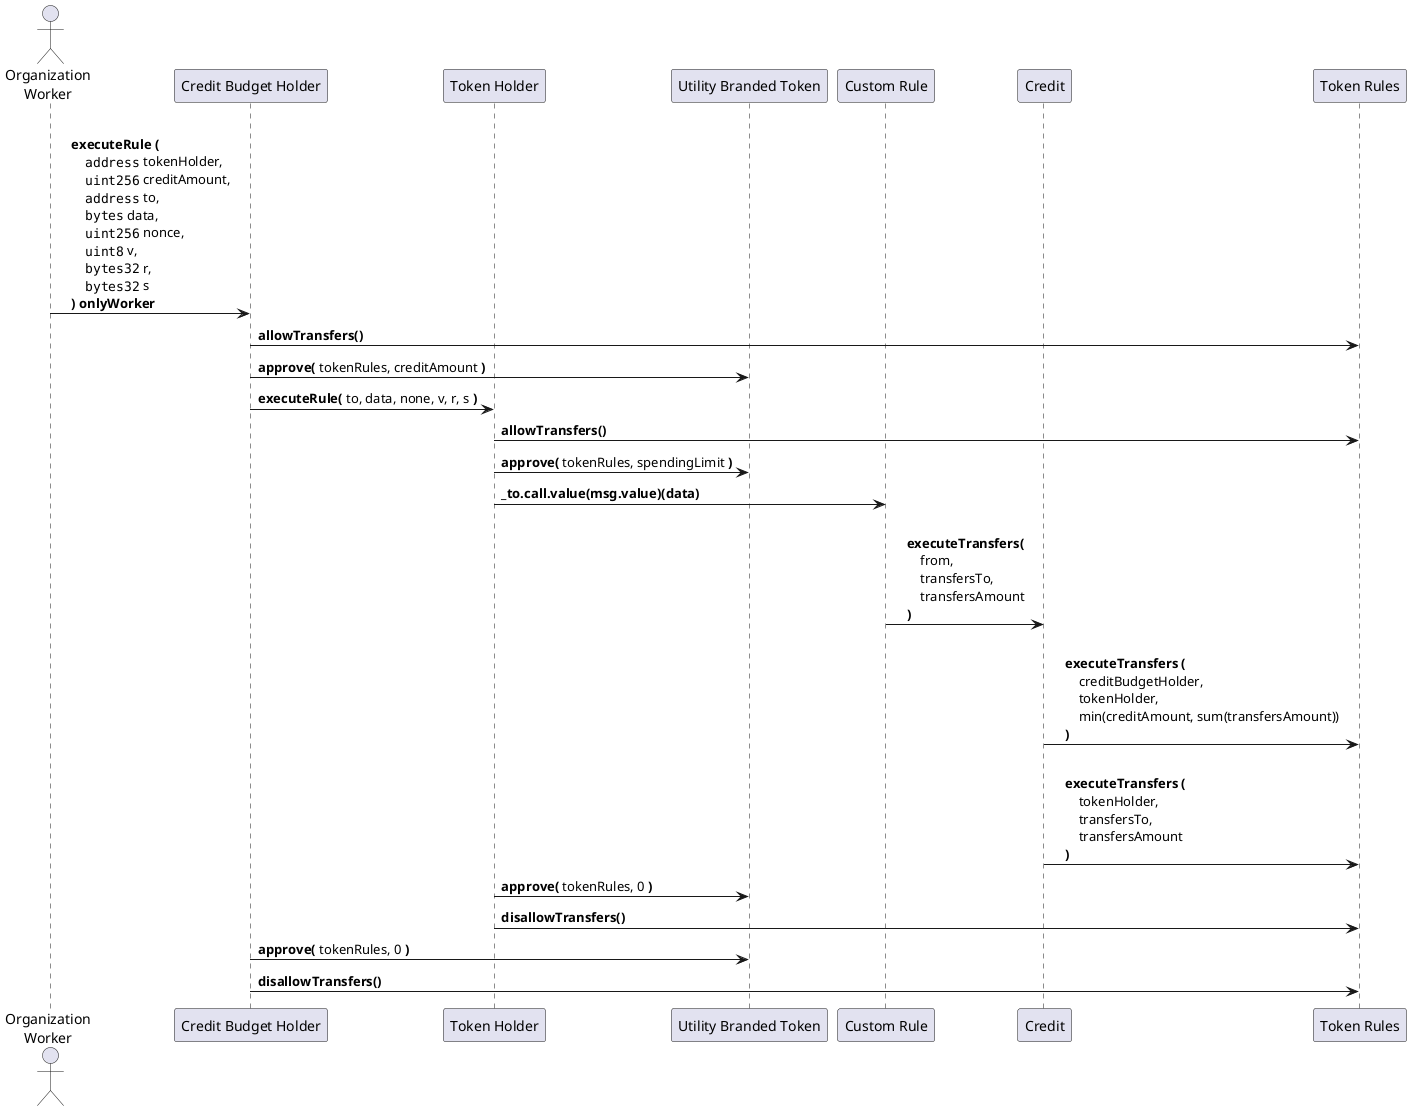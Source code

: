 @startuml credit-sequence-diagram

actor org_worker as "Organization\nWorker"
participant credit_budget_holder as "Credit Budget Holder"
participant token_holder as "Token Holder"
participant ubt as "Utility Branded Token"
participant custom_rule as "Custom Rule"
participant credit as "Credit"
participant token_rules as "Token Rules"

org_worker->credit_budget_holder: \n\
    **executeRule (**\n\
        ""address"" tokenHolder, \n\
        ""uint256"" creditAmount, \n\
        ""address"" to, \n\
        ""bytes"" data, \n\
        ""uint256"" nonce, \n\
        ""uint8"" v, \n\
        ""bytes32"" r, \n\
        ""bytes32"" s \n\
    **)** **onlyWorker**

credit_budget_holder->token_rules: **allowTransfers()**
credit_budget_holder->ubt: **approve( **tokenRules, creditAmount **)**

credit_budget_holder->token_holder: **executeRule( **to, data, none, v, r, s **)**

token_holder->token_rules: **allowTransfers()**
token_holder->ubt: **approve(** tokenRules, spendingLimit **)**

token_holder->custom_rule: **_to.call.value(msg.value)(data)**

custom_rule->credit: \n\
    **executeTransfers(** \n\
        from, \n\
        transfersTo, \n\
        transfersAmount \n\
    **)**

credit->token_rules: \n\
    **executeTransfers (** \n\
        creditBudgetHolder, \n\
        tokenHolder, \n\
        min(creditAmount, sum(transfersAmount)) \n\
    **)**

credit->token_rules: \n\
    **executeTransfers (** \n\
        tokenHolder, \n\
        transfersTo, \n\
        transfersAmount \n\
    **)**

token_holder->ubt: **approve(** tokenRules, 0 **)**
token_holder->token_rules: **disallowTransfers()**

credit_budget_holder->ubt: **approve(** tokenRules, 0 **)**
credit_budget_holder->token_rules: **disallowTransfers()**

@enduml

